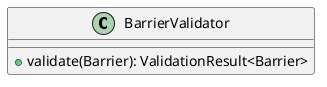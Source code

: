 @startuml

    class BarrierValidator [[BarrierValidator.html]] {
        +validate(Barrier): ValidationResult<Barrier>
    }

@enduml

